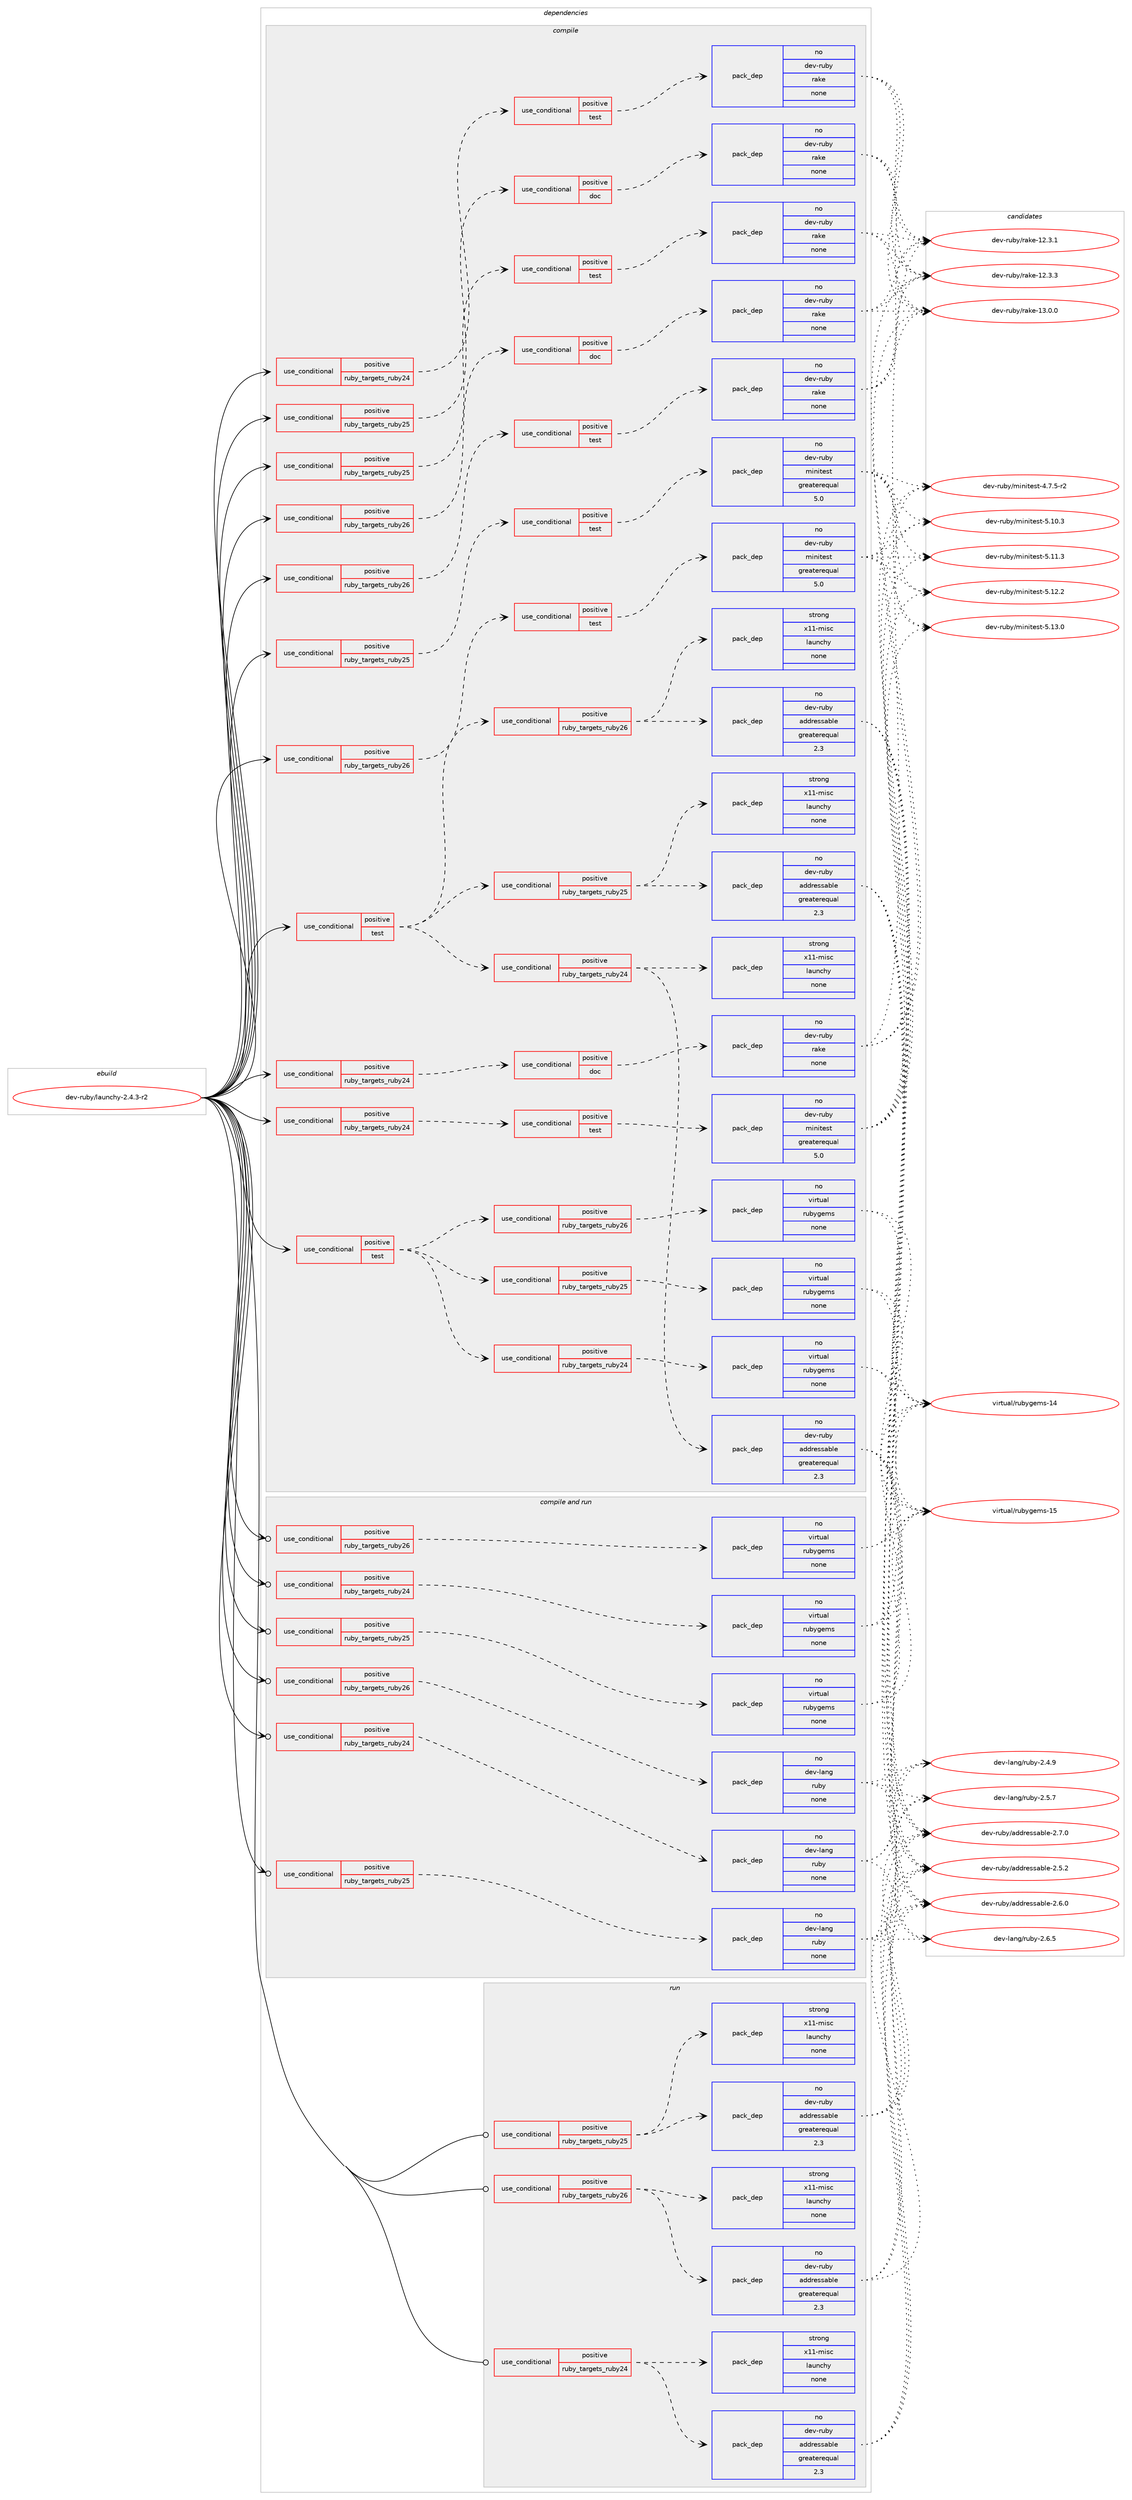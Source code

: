 digraph prolog {

# *************
# Graph options
# *************

newrank=true;
concentrate=true;
compound=true;
graph [rankdir=LR,fontname=Helvetica,fontsize=10,ranksep=1.5];#, ranksep=2.5, nodesep=0.2];
edge  [arrowhead=vee];
node  [fontname=Helvetica,fontsize=10];

# **********
# The ebuild
# **********

subgraph cluster_leftcol {
color=gray;
rank=same;
label=<<i>ebuild</i>>;
id [label="dev-ruby/launchy-2.4.3-r2", color=red, width=4, href="../dev-ruby/launchy-2.4.3-r2.svg"];
}

# ****************
# The dependencies
# ****************

subgraph cluster_midcol {
color=gray;
label=<<i>dependencies</i>>;
subgraph cluster_compile {
fillcolor="#eeeeee";
style=filled;
label=<<i>compile</i>>;
subgraph cond166310 {
dependency692954 [label=<<TABLE BORDER="0" CELLBORDER="1" CELLSPACING="0" CELLPADDING="4"><TR><TD ROWSPAN="3" CELLPADDING="10">use_conditional</TD></TR><TR><TD>positive</TD></TR><TR><TD>ruby_targets_ruby24</TD></TR></TABLE>>, shape=none, color=red];
subgraph cond166311 {
dependency692955 [label=<<TABLE BORDER="0" CELLBORDER="1" CELLSPACING="0" CELLPADDING="4"><TR><TD ROWSPAN="3" CELLPADDING="10">use_conditional</TD></TR><TR><TD>positive</TD></TR><TR><TD>doc</TD></TR></TABLE>>, shape=none, color=red];
subgraph pack514659 {
dependency692956 [label=<<TABLE BORDER="0" CELLBORDER="1" CELLSPACING="0" CELLPADDING="4" WIDTH="220"><TR><TD ROWSPAN="6" CELLPADDING="30">pack_dep</TD></TR><TR><TD WIDTH="110">no</TD></TR><TR><TD>dev-ruby</TD></TR><TR><TD>rake</TD></TR><TR><TD>none</TD></TR><TR><TD></TD></TR></TABLE>>, shape=none, color=blue];
}
dependency692955:e -> dependency692956:w [weight=20,style="dashed",arrowhead="vee"];
}
dependency692954:e -> dependency692955:w [weight=20,style="dashed",arrowhead="vee"];
}
id:e -> dependency692954:w [weight=20,style="solid",arrowhead="vee"];
subgraph cond166312 {
dependency692957 [label=<<TABLE BORDER="0" CELLBORDER="1" CELLSPACING="0" CELLPADDING="4"><TR><TD ROWSPAN="3" CELLPADDING="10">use_conditional</TD></TR><TR><TD>positive</TD></TR><TR><TD>ruby_targets_ruby24</TD></TR></TABLE>>, shape=none, color=red];
subgraph cond166313 {
dependency692958 [label=<<TABLE BORDER="0" CELLBORDER="1" CELLSPACING="0" CELLPADDING="4"><TR><TD ROWSPAN="3" CELLPADDING="10">use_conditional</TD></TR><TR><TD>positive</TD></TR><TR><TD>test</TD></TR></TABLE>>, shape=none, color=red];
subgraph pack514660 {
dependency692959 [label=<<TABLE BORDER="0" CELLBORDER="1" CELLSPACING="0" CELLPADDING="4" WIDTH="220"><TR><TD ROWSPAN="6" CELLPADDING="30">pack_dep</TD></TR><TR><TD WIDTH="110">no</TD></TR><TR><TD>dev-ruby</TD></TR><TR><TD>minitest</TD></TR><TR><TD>greaterequal</TD></TR><TR><TD>5.0</TD></TR></TABLE>>, shape=none, color=blue];
}
dependency692958:e -> dependency692959:w [weight=20,style="dashed",arrowhead="vee"];
}
dependency692957:e -> dependency692958:w [weight=20,style="dashed",arrowhead="vee"];
}
id:e -> dependency692957:w [weight=20,style="solid",arrowhead="vee"];
subgraph cond166314 {
dependency692960 [label=<<TABLE BORDER="0" CELLBORDER="1" CELLSPACING="0" CELLPADDING="4"><TR><TD ROWSPAN="3" CELLPADDING="10">use_conditional</TD></TR><TR><TD>positive</TD></TR><TR><TD>ruby_targets_ruby24</TD></TR></TABLE>>, shape=none, color=red];
subgraph cond166315 {
dependency692961 [label=<<TABLE BORDER="0" CELLBORDER="1" CELLSPACING="0" CELLPADDING="4"><TR><TD ROWSPAN="3" CELLPADDING="10">use_conditional</TD></TR><TR><TD>positive</TD></TR><TR><TD>test</TD></TR></TABLE>>, shape=none, color=red];
subgraph pack514661 {
dependency692962 [label=<<TABLE BORDER="0" CELLBORDER="1" CELLSPACING="0" CELLPADDING="4" WIDTH="220"><TR><TD ROWSPAN="6" CELLPADDING="30">pack_dep</TD></TR><TR><TD WIDTH="110">no</TD></TR><TR><TD>dev-ruby</TD></TR><TR><TD>rake</TD></TR><TR><TD>none</TD></TR><TR><TD></TD></TR></TABLE>>, shape=none, color=blue];
}
dependency692961:e -> dependency692962:w [weight=20,style="dashed",arrowhead="vee"];
}
dependency692960:e -> dependency692961:w [weight=20,style="dashed",arrowhead="vee"];
}
id:e -> dependency692960:w [weight=20,style="solid",arrowhead="vee"];
subgraph cond166316 {
dependency692963 [label=<<TABLE BORDER="0" CELLBORDER="1" CELLSPACING="0" CELLPADDING="4"><TR><TD ROWSPAN="3" CELLPADDING="10">use_conditional</TD></TR><TR><TD>positive</TD></TR><TR><TD>ruby_targets_ruby25</TD></TR></TABLE>>, shape=none, color=red];
subgraph cond166317 {
dependency692964 [label=<<TABLE BORDER="0" CELLBORDER="1" CELLSPACING="0" CELLPADDING="4"><TR><TD ROWSPAN="3" CELLPADDING="10">use_conditional</TD></TR><TR><TD>positive</TD></TR><TR><TD>doc</TD></TR></TABLE>>, shape=none, color=red];
subgraph pack514662 {
dependency692965 [label=<<TABLE BORDER="0" CELLBORDER="1" CELLSPACING="0" CELLPADDING="4" WIDTH="220"><TR><TD ROWSPAN="6" CELLPADDING="30">pack_dep</TD></TR><TR><TD WIDTH="110">no</TD></TR><TR><TD>dev-ruby</TD></TR><TR><TD>rake</TD></TR><TR><TD>none</TD></TR><TR><TD></TD></TR></TABLE>>, shape=none, color=blue];
}
dependency692964:e -> dependency692965:w [weight=20,style="dashed",arrowhead="vee"];
}
dependency692963:e -> dependency692964:w [weight=20,style="dashed",arrowhead="vee"];
}
id:e -> dependency692963:w [weight=20,style="solid",arrowhead="vee"];
subgraph cond166318 {
dependency692966 [label=<<TABLE BORDER="0" CELLBORDER="1" CELLSPACING="0" CELLPADDING="4"><TR><TD ROWSPAN="3" CELLPADDING="10">use_conditional</TD></TR><TR><TD>positive</TD></TR><TR><TD>ruby_targets_ruby25</TD></TR></TABLE>>, shape=none, color=red];
subgraph cond166319 {
dependency692967 [label=<<TABLE BORDER="0" CELLBORDER="1" CELLSPACING="0" CELLPADDING="4"><TR><TD ROWSPAN="3" CELLPADDING="10">use_conditional</TD></TR><TR><TD>positive</TD></TR><TR><TD>test</TD></TR></TABLE>>, shape=none, color=red];
subgraph pack514663 {
dependency692968 [label=<<TABLE BORDER="0" CELLBORDER="1" CELLSPACING="0" CELLPADDING="4" WIDTH="220"><TR><TD ROWSPAN="6" CELLPADDING="30">pack_dep</TD></TR><TR><TD WIDTH="110">no</TD></TR><TR><TD>dev-ruby</TD></TR><TR><TD>minitest</TD></TR><TR><TD>greaterequal</TD></TR><TR><TD>5.0</TD></TR></TABLE>>, shape=none, color=blue];
}
dependency692967:e -> dependency692968:w [weight=20,style="dashed",arrowhead="vee"];
}
dependency692966:e -> dependency692967:w [weight=20,style="dashed",arrowhead="vee"];
}
id:e -> dependency692966:w [weight=20,style="solid",arrowhead="vee"];
subgraph cond166320 {
dependency692969 [label=<<TABLE BORDER="0" CELLBORDER="1" CELLSPACING="0" CELLPADDING="4"><TR><TD ROWSPAN="3" CELLPADDING="10">use_conditional</TD></TR><TR><TD>positive</TD></TR><TR><TD>ruby_targets_ruby25</TD></TR></TABLE>>, shape=none, color=red];
subgraph cond166321 {
dependency692970 [label=<<TABLE BORDER="0" CELLBORDER="1" CELLSPACING="0" CELLPADDING="4"><TR><TD ROWSPAN="3" CELLPADDING="10">use_conditional</TD></TR><TR><TD>positive</TD></TR><TR><TD>test</TD></TR></TABLE>>, shape=none, color=red];
subgraph pack514664 {
dependency692971 [label=<<TABLE BORDER="0" CELLBORDER="1" CELLSPACING="0" CELLPADDING="4" WIDTH="220"><TR><TD ROWSPAN="6" CELLPADDING="30">pack_dep</TD></TR><TR><TD WIDTH="110">no</TD></TR><TR><TD>dev-ruby</TD></TR><TR><TD>rake</TD></TR><TR><TD>none</TD></TR><TR><TD></TD></TR></TABLE>>, shape=none, color=blue];
}
dependency692970:e -> dependency692971:w [weight=20,style="dashed",arrowhead="vee"];
}
dependency692969:e -> dependency692970:w [weight=20,style="dashed",arrowhead="vee"];
}
id:e -> dependency692969:w [weight=20,style="solid",arrowhead="vee"];
subgraph cond166322 {
dependency692972 [label=<<TABLE BORDER="0" CELLBORDER="1" CELLSPACING="0" CELLPADDING="4"><TR><TD ROWSPAN="3" CELLPADDING="10">use_conditional</TD></TR><TR><TD>positive</TD></TR><TR><TD>ruby_targets_ruby26</TD></TR></TABLE>>, shape=none, color=red];
subgraph cond166323 {
dependency692973 [label=<<TABLE BORDER="0" CELLBORDER="1" CELLSPACING="0" CELLPADDING="4"><TR><TD ROWSPAN="3" CELLPADDING="10">use_conditional</TD></TR><TR><TD>positive</TD></TR><TR><TD>doc</TD></TR></TABLE>>, shape=none, color=red];
subgraph pack514665 {
dependency692974 [label=<<TABLE BORDER="0" CELLBORDER="1" CELLSPACING="0" CELLPADDING="4" WIDTH="220"><TR><TD ROWSPAN="6" CELLPADDING="30">pack_dep</TD></TR><TR><TD WIDTH="110">no</TD></TR><TR><TD>dev-ruby</TD></TR><TR><TD>rake</TD></TR><TR><TD>none</TD></TR><TR><TD></TD></TR></TABLE>>, shape=none, color=blue];
}
dependency692973:e -> dependency692974:w [weight=20,style="dashed",arrowhead="vee"];
}
dependency692972:e -> dependency692973:w [weight=20,style="dashed",arrowhead="vee"];
}
id:e -> dependency692972:w [weight=20,style="solid",arrowhead="vee"];
subgraph cond166324 {
dependency692975 [label=<<TABLE BORDER="0" CELLBORDER="1" CELLSPACING="0" CELLPADDING="4"><TR><TD ROWSPAN="3" CELLPADDING="10">use_conditional</TD></TR><TR><TD>positive</TD></TR><TR><TD>ruby_targets_ruby26</TD></TR></TABLE>>, shape=none, color=red];
subgraph cond166325 {
dependency692976 [label=<<TABLE BORDER="0" CELLBORDER="1" CELLSPACING="0" CELLPADDING="4"><TR><TD ROWSPAN="3" CELLPADDING="10">use_conditional</TD></TR><TR><TD>positive</TD></TR><TR><TD>test</TD></TR></TABLE>>, shape=none, color=red];
subgraph pack514666 {
dependency692977 [label=<<TABLE BORDER="0" CELLBORDER="1" CELLSPACING="0" CELLPADDING="4" WIDTH="220"><TR><TD ROWSPAN="6" CELLPADDING="30">pack_dep</TD></TR><TR><TD WIDTH="110">no</TD></TR><TR><TD>dev-ruby</TD></TR><TR><TD>minitest</TD></TR><TR><TD>greaterequal</TD></TR><TR><TD>5.0</TD></TR></TABLE>>, shape=none, color=blue];
}
dependency692976:e -> dependency692977:w [weight=20,style="dashed",arrowhead="vee"];
}
dependency692975:e -> dependency692976:w [weight=20,style="dashed",arrowhead="vee"];
}
id:e -> dependency692975:w [weight=20,style="solid",arrowhead="vee"];
subgraph cond166326 {
dependency692978 [label=<<TABLE BORDER="0" CELLBORDER="1" CELLSPACING="0" CELLPADDING="4"><TR><TD ROWSPAN="3" CELLPADDING="10">use_conditional</TD></TR><TR><TD>positive</TD></TR><TR><TD>ruby_targets_ruby26</TD></TR></TABLE>>, shape=none, color=red];
subgraph cond166327 {
dependency692979 [label=<<TABLE BORDER="0" CELLBORDER="1" CELLSPACING="0" CELLPADDING="4"><TR><TD ROWSPAN="3" CELLPADDING="10">use_conditional</TD></TR><TR><TD>positive</TD></TR><TR><TD>test</TD></TR></TABLE>>, shape=none, color=red];
subgraph pack514667 {
dependency692980 [label=<<TABLE BORDER="0" CELLBORDER="1" CELLSPACING="0" CELLPADDING="4" WIDTH="220"><TR><TD ROWSPAN="6" CELLPADDING="30">pack_dep</TD></TR><TR><TD WIDTH="110">no</TD></TR><TR><TD>dev-ruby</TD></TR><TR><TD>rake</TD></TR><TR><TD>none</TD></TR><TR><TD></TD></TR></TABLE>>, shape=none, color=blue];
}
dependency692979:e -> dependency692980:w [weight=20,style="dashed",arrowhead="vee"];
}
dependency692978:e -> dependency692979:w [weight=20,style="dashed",arrowhead="vee"];
}
id:e -> dependency692978:w [weight=20,style="solid",arrowhead="vee"];
subgraph cond166328 {
dependency692981 [label=<<TABLE BORDER="0" CELLBORDER="1" CELLSPACING="0" CELLPADDING="4"><TR><TD ROWSPAN="3" CELLPADDING="10">use_conditional</TD></TR><TR><TD>positive</TD></TR><TR><TD>test</TD></TR></TABLE>>, shape=none, color=red];
subgraph cond166329 {
dependency692982 [label=<<TABLE BORDER="0" CELLBORDER="1" CELLSPACING="0" CELLPADDING="4"><TR><TD ROWSPAN="3" CELLPADDING="10">use_conditional</TD></TR><TR><TD>positive</TD></TR><TR><TD>ruby_targets_ruby24</TD></TR></TABLE>>, shape=none, color=red];
subgraph pack514668 {
dependency692983 [label=<<TABLE BORDER="0" CELLBORDER="1" CELLSPACING="0" CELLPADDING="4" WIDTH="220"><TR><TD ROWSPAN="6" CELLPADDING="30">pack_dep</TD></TR><TR><TD WIDTH="110">no</TD></TR><TR><TD>dev-ruby</TD></TR><TR><TD>addressable</TD></TR><TR><TD>greaterequal</TD></TR><TR><TD>2.3</TD></TR></TABLE>>, shape=none, color=blue];
}
dependency692982:e -> dependency692983:w [weight=20,style="dashed",arrowhead="vee"];
subgraph pack514669 {
dependency692984 [label=<<TABLE BORDER="0" CELLBORDER="1" CELLSPACING="0" CELLPADDING="4" WIDTH="220"><TR><TD ROWSPAN="6" CELLPADDING="30">pack_dep</TD></TR><TR><TD WIDTH="110">strong</TD></TR><TR><TD>x11-misc</TD></TR><TR><TD>launchy</TD></TR><TR><TD>none</TD></TR><TR><TD></TD></TR></TABLE>>, shape=none, color=blue];
}
dependency692982:e -> dependency692984:w [weight=20,style="dashed",arrowhead="vee"];
}
dependency692981:e -> dependency692982:w [weight=20,style="dashed",arrowhead="vee"];
subgraph cond166330 {
dependency692985 [label=<<TABLE BORDER="0" CELLBORDER="1" CELLSPACING="0" CELLPADDING="4"><TR><TD ROWSPAN="3" CELLPADDING="10">use_conditional</TD></TR><TR><TD>positive</TD></TR><TR><TD>ruby_targets_ruby25</TD></TR></TABLE>>, shape=none, color=red];
subgraph pack514670 {
dependency692986 [label=<<TABLE BORDER="0" CELLBORDER="1" CELLSPACING="0" CELLPADDING="4" WIDTH="220"><TR><TD ROWSPAN="6" CELLPADDING="30">pack_dep</TD></TR><TR><TD WIDTH="110">no</TD></TR><TR><TD>dev-ruby</TD></TR><TR><TD>addressable</TD></TR><TR><TD>greaterequal</TD></TR><TR><TD>2.3</TD></TR></TABLE>>, shape=none, color=blue];
}
dependency692985:e -> dependency692986:w [weight=20,style="dashed",arrowhead="vee"];
subgraph pack514671 {
dependency692987 [label=<<TABLE BORDER="0" CELLBORDER="1" CELLSPACING="0" CELLPADDING="4" WIDTH="220"><TR><TD ROWSPAN="6" CELLPADDING="30">pack_dep</TD></TR><TR><TD WIDTH="110">strong</TD></TR><TR><TD>x11-misc</TD></TR><TR><TD>launchy</TD></TR><TR><TD>none</TD></TR><TR><TD></TD></TR></TABLE>>, shape=none, color=blue];
}
dependency692985:e -> dependency692987:w [weight=20,style="dashed",arrowhead="vee"];
}
dependency692981:e -> dependency692985:w [weight=20,style="dashed",arrowhead="vee"];
subgraph cond166331 {
dependency692988 [label=<<TABLE BORDER="0" CELLBORDER="1" CELLSPACING="0" CELLPADDING="4"><TR><TD ROWSPAN="3" CELLPADDING="10">use_conditional</TD></TR><TR><TD>positive</TD></TR><TR><TD>ruby_targets_ruby26</TD></TR></TABLE>>, shape=none, color=red];
subgraph pack514672 {
dependency692989 [label=<<TABLE BORDER="0" CELLBORDER="1" CELLSPACING="0" CELLPADDING="4" WIDTH="220"><TR><TD ROWSPAN="6" CELLPADDING="30">pack_dep</TD></TR><TR><TD WIDTH="110">no</TD></TR><TR><TD>dev-ruby</TD></TR><TR><TD>addressable</TD></TR><TR><TD>greaterequal</TD></TR><TR><TD>2.3</TD></TR></TABLE>>, shape=none, color=blue];
}
dependency692988:e -> dependency692989:w [weight=20,style="dashed",arrowhead="vee"];
subgraph pack514673 {
dependency692990 [label=<<TABLE BORDER="0" CELLBORDER="1" CELLSPACING="0" CELLPADDING="4" WIDTH="220"><TR><TD ROWSPAN="6" CELLPADDING="30">pack_dep</TD></TR><TR><TD WIDTH="110">strong</TD></TR><TR><TD>x11-misc</TD></TR><TR><TD>launchy</TD></TR><TR><TD>none</TD></TR><TR><TD></TD></TR></TABLE>>, shape=none, color=blue];
}
dependency692988:e -> dependency692990:w [weight=20,style="dashed",arrowhead="vee"];
}
dependency692981:e -> dependency692988:w [weight=20,style="dashed",arrowhead="vee"];
}
id:e -> dependency692981:w [weight=20,style="solid",arrowhead="vee"];
subgraph cond166332 {
dependency692991 [label=<<TABLE BORDER="0" CELLBORDER="1" CELLSPACING="0" CELLPADDING="4"><TR><TD ROWSPAN="3" CELLPADDING="10">use_conditional</TD></TR><TR><TD>positive</TD></TR><TR><TD>test</TD></TR></TABLE>>, shape=none, color=red];
subgraph cond166333 {
dependency692992 [label=<<TABLE BORDER="0" CELLBORDER="1" CELLSPACING="0" CELLPADDING="4"><TR><TD ROWSPAN="3" CELLPADDING="10">use_conditional</TD></TR><TR><TD>positive</TD></TR><TR><TD>ruby_targets_ruby24</TD></TR></TABLE>>, shape=none, color=red];
subgraph pack514674 {
dependency692993 [label=<<TABLE BORDER="0" CELLBORDER="1" CELLSPACING="0" CELLPADDING="4" WIDTH="220"><TR><TD ROWSPAN="6" CELLPADDING="30">pack_dep</TD></TR><TR><TD WIDTH="110">no</TD></TR><TR><TD>virtual</TD></TR><TR><TD>rubygems</TD></TR><TR><TD>none</TD></TR><TR><TD></TD></TR></TABLE>>, shape=none, color=blue];
}
dependency692992:e -> dependency692993:w [weight=20,style="dashed",arrowhead="vee"];
}
dependency692991:e -> dependency692992:w [weight=20,style="dashed",arrowhead="vee"];
subgraph cond166334 {
dependency692994 [label=<<TABLE BORDER="0" CELLBORDER="1" CELLSPACING="0" CELLPADDING="4"><TR><TD ROWSPAN="3" CELLPADDING="10">use_conditional</TD></TR><TR><TD>positive</TD></TR><TR><TD>ruby_targets_ruby25</TD></TR></TABLE>>, shape=none, color=red];
subgraph pack514675 {
dependency692995 [label=<<TABLE BORDER="0" CELLBORDER="1" CELLSPACING="0" CELLPADDING="4" WIDTH="220"><TR><TD ROWSPAN="6" CELLPADDING="30">pack_dep</TD></TR><TR><TD WIDTH="110">no</TD></TR><TR><TD>virtual</TD></TR><TR><TD>rubygems</TD></TR><TR><TD>none</TD></TR><TR><TD></TD></TR></TABLE>>, shape=none, color=blue];
}
dependency692994:e -> dependency692995:w [weight=20,style="dashed",arrowhead="vee"];
}
dependency692991:e -> dependency692994:w [weight=20,style="dashed",arrowhead="vee"];
subgraph cond166335 {
dependency692996 [label=<<TABLE BORDER="0" CELLBORDER="1" CELLSPACING="0" CELLPADDING="4"><TR><TD ROWSPAN="3" CELLPADDING="10">use_conditional</TD></TR><TR><TD>positive</TD></TR><TR><TD>ruby_targets_ruby26</TD></TR></TABLE>>, shape=none, color=red];
subgraph pack514676 {
dependency692997 [label=<<TABLE BORDER="0" CELLBORDER="1" CELLSPACING="0" CELLPADDING="4" WIDTH="220"><TR><TD ROWSPAN="6" CELLPADDING="30">pack_dep</TD></TR><TR><TD WIDTH="110">no</TD></TR><TR><TD>virtual</TD></TR><TR><TD>rubygems</TD></TR><TR><TD>none</TD></TR><TR><TD></TD></TR></TABLE>>, shape=none, color=blue];
}
dependency692996:e -> dependency692997:w [weight=20,style="dashed",arrowhead="vee"];
}
dependency692991:e -> dependency692996:w [weight=20,style="dashed",arrowhead="vee"];
}
id:e -> dependency692991:w [weight=20,style="solid",arrowhead="vee"];
}
subgraph cluster_compileandrun {
fillcolor="#eeeeee";
style=filled;
label=<<i>compile and run</i>>;
subgraph cond166336 {
dependency692998 [label=<<TABLE BORDER="0" CELLBORDER="1" CELLSPACING="0" CELLPADDING="4"><TR><TD ROWSPAN="3" CELLPADDING="10">use_conditional</TD></TR><TR><TD>positive</TD></TR><TR><TD>ruby_targets_ruby24</TD></TR></TABLE>>, shape=none, color=red];
subgraph pack514677 {
dependency692999 [label=<<TABLE BORDER="0" CELLBORDER="1" CELLSPACING="0" CELLPADDING="4" WIDTH="220"><TR><TD ROWSPAN="6" CELLPADDING="30">pack_dep</TD></TR><TR><TD WIDTH="110">no</TD></TR><TR><TD>dev-lang</TD></TR><TR><TD>ruby</TD></TR><TR><TD>none</TD></TR><TR><TD></TD></TR></TABLE>>, shape=none, color=blue];
}
dependency692998:e -> dependency692999:w [weight=20,style="dashed",arrowhead="vee"];
}
id:e -> dependency692998:w [weight=20,style="solid",arrowhead="odotvee"];
subgraph cond166337 {
dependency693000 [label=<<TABLE BORDER="0" CELLBORDER="1" CELLSPACING="0" CELLPADDING="4"><TR><TD ROWSPAN="3" CELLPADDING="10">use_conditional</TD></TR><TR><TD>positive</TD></TR><TR><TD>ruby_targets_ruby24</TD></TR></TABLE>>, shape=none, color=red];
subgraph pack514678 {
dependency693001 [label=<<TABLE BORDER="0" CELLBORDER="1" CELLSPACING="0" CELLPADDING="4" WIDTH="220"><TR><TD ROWSPAN="6" CELLPADDING="30">pack_dep</TD></TR><TR><TD WIDTH="110">no</TD></TR><TR><TD>virtual</TD></TR><TR><TD>rubygems</TD></TR><TR><TD>none</TD></TR><TR><TD></TD></TR></TABLE>>, shape=none, color=blue];
}
dependency693000:e -> dependency693001:w [weight=20,style="dashed",arrowhead="vee"];
}
id:e -> dependency693000:w [weight=20,style="solid",arrowhead="odotvee"];
subgraph cond166338 {
dependency693002 [label=<<TABLE BORDER="0" CELLBORDER="1" CELLSPACING="0" CELLPADDING="4"><TR><TD ROWSPAN="3" CELLPADDING="10">use_conditional</TD></TR><TR><TD>positive</TD></TR><TR><TD>ruby_targets_ruby25</TD></TR></TABLE>>, shape=none, color=red];
subgraph pack514679 {
dependency693003 [label=<<TABLE BORDER="0" CELLBORDER="1" CELLSPACING="0" CELLPADDING="4" WIDTH="220"><TR><TD ROWSPAN="6" CELLPADDING="30">pack_dep</TD></TR><TR><TD WIDTH="110">no</TD></TR><TR><TD>dev-lang</TD></TR><TR><TD>ruby</TD></TR><TR><TD>none</TD></TR><TR><TD></TD></TR></TABLE>>, shape=none, color=blue];
}
dependency693002:e -> dependency693003:w [weight=20,style="dashed",arrowhead="vee"];
}
id:e -> dependency693002:w [weight=20,style="solid",arrowhead="odotvee"];
subgraph cond166339 {
dependency693004 [label=<<TABLE BORDER="0" CELLBORDER="1" CELLSPACING="0" CELLPADDING="4"><TR><TD ROWSPAN="3" CELLPADDING="10">use_conditional</TD></TR><TR><TD>positive</TD></TR><TR><TD>ruby_targets_ruby25</TD></TR></TABLE>>, shape=none, color=red];
subgraph pack514680 {
dependency693005 [label=<<TABLE BORDER="0" CELLBORDER="1" CELLSPACING="0" CELLPADDING="4" WIDTH="220"><TR><TD ROWSPAN="6" CELLPADDING="30">pack_dep</TD></TR><TR><TD WIDTH="110">no</TD></TR><TR><TD>virtual</TD></TR><TR><TD>rubygems</TD></TR><TR><TD>none</TD></TR><TR><TD></TD></TR></TABLE>>, shape=none, color=blue];
}
dependency693004:e -> dependency693005:w [weight=20,style="dashed",arrowhead="vee"];
}
id:e -> dependency693004:w [weight=20,style="solid",arrowhead="odotvee"];
subgraph cond166340 {
dependency693006 [label=<<TABLE BORDER="0" CELLBORDER="1" CELLSPACING="0" CELLPADDING="4"><TR><TD ROWSPAN="3" CELLPADDING="10">use_conditional</TD></TR><TR><TD>positive</TD></TR><TR><TD>ruby_targets_ruby26</TD></TR></TABLE>>, shape=none, color=red];
subgraph pack514681 {
dependency693007 [label=<<TABLE BORDER="0" CELLBORDER="1" CELLSPACING="0" CELLPADDING="4" WIDTH="220"><TR><TD ROWSPAN="6" CELLPADDING="30">pack_dep</TD></TR><TR><TD WIDTH="110">no</TD></TR><TR><TD>dev-lang</TD></TR><TR><TD>ruby</TD></TR><TR><TD>none</TD></TR><TR><TD></TD></TR></TABLE>>, shape=none, color=blue];
}
dependency693006:e -> dependency693007:w [weight=20,style="dashed",arrowhead="vee"];
}
id:e -> dependency693006:w [weight=20,style="solid",arrowhead="odotvee"];
subgraph cond166341 {
dependency693008 [label=<<TABLE BORDER="0" CELLBORDER="1" CELLSPACING="0" CELLPADDING="4"><TR><TD ROWSPAN="3" CELLPADDING="10">use_conditional</TD></TR><TR><TD>positive</TD></TR><TR><TD>ruby_targets_ruby26</TD></TR></TABLE>>, shape=none, color=red];
subgraph pack514682 {
dependency693009 [label=<<TABLE BORDER="0" CELLBORDER="1" CELLSPACING="0" CELLPADDING="4" WIDTH="220"><TR><TD ROWSPAN="6" CELLPADDING="30">pack_dep</TD></TR><TR><TD WIDTH="110">no</TD></TR><TR><TD>virtual</TD></TR><TR><TD>rubygems</TD></TR><TR><TD>none</TD></TR><TR><TD></TD></TR></TABLE>>, shape=none, color=blue];
}
dependency693008:e -> dependency693009:w [weight=20,style="dashed",arrowhead="vee"];
}
id:e -> dependency693008:w [weight=20,style="solid",arrowhead="odotvee"];
}
subgraph cluster_run {
fillcolor="#eeeeee";
style=filled;
label=<<i>run</i>>;
subgraph cond166342 {
dependency693010 [label=<<TABLE BORDER="0" CELLBORDER="1" CELLSPACING="0" CELLPADDING="4"><TR><TD ROWSPAN="3" CELLPADDING="10">use_conditional</TD></TR><TR><TD>positive</TD></TR><TR><TD>ruby_targets_ruby24</TD></TR></TABLE>>, shape=none, color=red];
subgraph pack514683 {
dependency693011 [label=<<TABLE BORDER="0" CELLBORDER="1" CELLSPACING="0" CELLPADDING="4" WIDTH="220"><TR><TD ROWSPAN="6" CELLPADDING="30">pack_dep</TD></TR><TR><TD WIDTH="110">no</TD></TR><TR><TD>dev-ruby</TD></TR><TR><TD>addressable</TD></TR><TR><TD>greaterequal</TD></TR><TR><TD>2.3</TD></TR></TABLE>>, shape=none, color=blue];
}
dependency693010:e -> dependency693011:w [weight=20,style="dashed",arrowhead="vee"];
subgraph pack514684 {
dependency693012 [label=<<TABLE BORDER="0" CELLBORDER="1" CELLSPACING="0" CELLPADDING="4" WIDTH="220"><TR><TD ROWSPAN="6" CELLPADDING="30">pack_dep</TD></TR><TR><TD WIDTH="110">strong</TD></TR><TR><TD>x11-misc</TD></TR><TR><TD>launchy</TD></TR><TR><TD>none</TD></TR><TR><TD></TD></TR></TABLE>>, shape=none, color=blue];
}
dependency693010:e -> dependency693012:w [weight=20,style="dashed",arrowhead="vee"];
}
id:e -> dependency693010:w [weight=20,style="solid",arrowhead="odot"];
subgraph cond166343 {
dependency693013 [label=<<TABLE BORDER="0" CELLBORDER="1" CELLSPACING="0" CELLPADDING="4"><TR><TD ROWSPAN="3" CELLPADDING="10">use_conditional</TD></TR><TR><TD>positive</TD></TR><TR><TD>ruby_targets_ruby25</TD></TR></TABLE>>, shape=none, color=red];
subgraph pack514685 {
dependency693014 [label=<<TABLE BORDER="0" CELLBORDER="1" CELLSPACING="0" CELLPADDING="4" WIDTH="220"><TR><TD ROWSPAN="6" CELLPADDING="30">pack_dep</TD></TR><TR><TD WIDTH="110">no</TD></TR><TR><TD>dev-ruby</TD></TR><TR><TD>addressable</TD></TR><TR><TD>greaterequal</TD></TR><TR><TD>2.3</TD></TR></TABLE>>, shape=none, color=blue];
}
dependency693013:e -> dependency693014:w [weight=20,style="dashed",arrowhead="vee"];
subgraph pack514686 {
dependency693015 [label=<<TABLE BORDER="0" CELLBORDER="1" CELLSPACING="0" CELLPADDING="4" WIDTH="220"><TR><TD ROWSPAN="6" CELLPADDING="30">pack_dep</TD></TR><TR><TD WIDTH="110">strong</TD></TR><TR><TD>x11-misc</TD></TR><TR><TD>launchy</TD></TR><TR><TD>none</TD></TR><TR><TD></TD></TR></TABLE>>, shape=none, color=blue];
}
dependency693013:e -> dependency693015:w [weight=20,style="dashed",arrowhead="vee"];
}
id:e -> dependency693013:w [weight=20,style="solid",arrowhead="odot"];
subgraph cond166344 {
dependency693016 [label=<<TABLE BORDER="0" CELLBORDER="1" CELLSPACING="0" CELLPADDING="4"><TR><TD ROWSPAN="3" CELLPADDING="10">use_conditional</TD></TR><TR><TD>positive</TD></TR><TR><TD>ruby_targets_ruby26</TD></TR></TABLE>>, shape=none, color=red];
subgraph pack514687 {
dependency693017 [label=<<TABLE BORDER="0" CELLBORDER="1" CELLSPACING="0" CELLPADDING="4" WIDTH="220"><TR><TD ROWSPAN="6" CELLPADDING="30">pack_dep</TD></TR><TR><TD WIDTH="110">no</TD></TR><TR><TD>dev-ruby</TD></TR><TR><TD>addressable</TD></TR><TR><TD>greaterequal</TD></TR><TR><TD>2.3</TD></TR></TABLE>>, shape=none, color=blue];
}
dependency693016:e -> dependency693017:w [weight=20,style="dashed",arrowhead="vee"];
subgraph pack514688 {
dependency693018 [label=<<TABLE BORDER="0" CELLBORDER="1" CELLSPACING="0" CELLPADDING="4" WIDTH="220"><TR><TD ROWSPAN="6" CELLPADDING="30">pack_dep</TD></TR><TR><TD WIDTH="110">strong</TD></TR><TR><TD>x11-misc</TD></TR><TR><TD>launchy</TD></TR><TR><TD>none</TD></TR><TR><TD></TD></TR></TABLE>>, shape=none, color=blue];
}
dependency693016:e -> dependency693018:w [weight=20,style="dashed",arrowhead="vee"];
}
id:e -> dependency693016:w [weight=20,style="solid",arrowhead="odot"];
}
}

# **************
# The candidates
# **************

subgraph cluster_choices {
rank=same;
color=gray;
label=<<i>candidates</i>>;

subgraph choice514659 {
color=black;
nodesep=1;
choice1001011184511411798121471149710710145495046514649 [label="dev-ruby/rake-12.3.1", color=red, width=4,href="../dev-ruby/rake-12.3.1.svg"];
choice1001011184511411798121471149710710145495046514651 [label="dev-ruby/rake-12.3.3", color=red, width=4,href="../dev-ruby/rake-12.3.3.svg"];
choice1001011184511411798121471149710710145495146484648 [label="dev-ruby/rake-13.0.0", color=red, width=4,href="../dev-ruby/rake-13.0.0.svg"];
dependency692956:e -> choice1001011184511411798121471149710710145495046514649:w [style=dotted,weight="100"];
dependency692956:e -> choice1001011184511411798121471149710710145495046514651:w [style=dotted,weight="100"];
dependency692956:e -> choice1001011184511411798121471149710710145495146484648:w [style=dotted,weight="100"];
}
subgraph choice514660 {
color=black;
nodesep=1;
choice1001011184511411798121471091051101051161011151164552465546534511450 [label="dev-ruby/minitest-4.7.5-r2", color=red, width=4,href="../dev-ruby/minitest-4.7.5-r2.svg"];
choice10010111845114117981214710910511010511610111511645534649484651 [label="dev-ruby/minitest-5.10.3", color=red, width=4,href="../dev-ruby/minitest-5.10.3.svg"];
choice10010111845114117981214710910511010511610111511645534649494651 [label="dev-ruby/minitest-5.11.3", color=red, width=4,href="../dev-ruby/minitest-5.11.3.svg"];
choice10010111845114117981214710910511010511610111511645534649504650 [label="dev-ruby/minitest-5.12.2", color=red, width=4,href="../dev-ruby/minitest-5.12.2.svg"];
choice10010111845114117981214710910511010511610111511645534649514648 [label="dev-ruby/minitest-5.13.0", color=red, width=4,href="../dev-ruby/minitest-5.13.0.svg"];
dependency692959:e -> choice1001011184511411798121471091051101051161011151164552465546534511450:w [style=dotted,weight="100"];
dependency692959:e -> choice10010111845114117981214710910511010511610111511645534649484651:w [style=dotted,weight="100"];
dependency692959:e -> choice10010111845114117981214710910511010511610111511645534649494651:w [style=dotted,weight="100"];
dependency692959:e -> choice10010111845114117981214710910511010511610111511645534649504650:w [style=dotted,weight="100"];
dependency692959:e -> choice10010111845114117981214710910511010511610111511645534649514648:w [style=dotted,weight="100"];
}
subgraph choice514661 {
color=black;
nodesep=1;
choice1001011184511411798121471149710710145495046514649 [label="dev-ruby/rake-12.3.1", color=red, width=4,href="../dev-ruby/rake-12.3.1.svg"];
choice1001011184511411798121471149710710145495046514651 [label="dev-ruby/rake-12.3.3", color=red, width=4,href="../dev-ruby/rake-12.3.3.svg"];
choice1001011184511411798121471149710710145495146484648 [label="dev-ruby/rake-13.0.0", color=red, width=4,href="../dev-ruby/rake-13.0.0.svg"];
dependency692962:e -> choice1001011184511411798121471149710710145495046514649:w [style=dotted,weight="100"];
dependency692962:e -> choice1001011184511411798121471149710710145495046514651:w [style=dotted,weight="100"];
dependency692962:e -> choice1001011184511411798121471149710710145495146484648:w [style=dotted,weight="100"];
}
subgraph choice514662 {
color=black;
nodesep=1;
choice1001011184511411798121471149710710145495046514649 [label="dev-ruby/rake-12.3.1", color=red, width=4,href="../dev-ruby/rake-12.3.1.svg"];
choice1001011184511411798121471149710710145495046514651 [label="dev-ruby/rake-12.3.3", color=red, width=4,href="../dev-ruby/rake-12.3.3.svg"];
choice1001011184511411798121471149710710145495146484648 [label="dev-ruby/rake-13.0.0", color=red, width=4,href="../dev-ruby/rake-13.0.0.svg"];
dependency692965:e -> choice1001011184511411798121471149710710145495046514649:w [style=dotted,weight="100"];
dependency692965:e -> choice1001011184511411798121471149710710145495046514651:w [style=dotted,weight="100"];
dependency692965:e -> choice1001011184511411798121471149710710145495146484648:w [style=dotted,weight="100"];
}
subgraph choice514663 {
color=black;
nodesep=1;
choice1001011184511411798121471091051101051161011151164552465546534511450 [label="dev-ruby/minitest-4.7.5-r2", color=red, width=4,href="../dev-ruby/minitest-4.7.5-r2.svg"];
choice10010111845114117981214710910511010511610111511645534649484651 [label="dev-ruby/minitest-5.10.3", color=red, width=4,href="../dev-ruby/minitest-5.10.3.svg"];
choice10010111845114117981214710910511010511610111511645534649494651 [label="dev-ruby/minitest-5.11.3", color=red, width=4,href="../dev-ruby/minitest-5.11.3.svg"];
choice10010111845114117981214710910511010511610111511645534649504650 [label="dev-ruby/minitest-5.12.2", color=red, width=4,href="../dev-ruby/minitest-5.12.2.svg"];
choice10010111845114117981214710910511010511610111511645534649514648 [label="dev-ruby/minitest-5.13.0", color=red, width=4,href="../dev-ruby/minitest-5.13.0.svg"];
dependency692968:e -> choice1001011184511411798121471091051101051161011151164552465546534511450:w [style=dotted,weight="100"];
dependency692968:e -> choice10010111845114117981214710910511010511610111511645534649484651:w [style=dotted,weight="100"];
dependency692968:e -> choice10010111845114117981214710910511010511610111511645534649494651:w [style=dotted,weight="100"];
dependency692968:e -> choice10010111845114117981214710910511010511610111511645534649504650:w [style=dotted,weight="100"];
dependency692968:e -> choice10010111845114117981214710910511010511610111511645534649514648:w [style=dotted,weight="100"];
}
subgraph choice514664 {
color=black;
nodesep=1;
choice1001011184511411798121471149710710145495046514649 [label="dev-ruby/rake-12.3.1", color=red, width=4,href="../dev-ruby/rake-12.3.1.svg"];
choice1001011184511411798121471149710710145495046514651 [label="dev-ruby/rake-12.3.3", color=red, width=4,href="../dev-ruby/rake-12.3.3.svg"];
choice1001011184511411798121471149710710145495146484648 [label="dev-ruby/rake-13.0.0", color=red, width=4,href="../dev-ruby/rake-13.0.0.svg"];
dependency692971:e -> choice1001011184511411798121471149710710145495046514649:w [style=dotted,weight="100"];
dependency692971:e -> choice1001011184511411798121471149710710145495046514651:w [style=dotted,weight="100"];
dependency692971:e -> choice1001011184511411798121471149710710145495146484648:w [style=dotted,weight="100"];
}
subgraph choice514665 {
color=black;
nodesep=1;
choice1001011184511411798121471149710710145495046514649 [label="dev-ruby/rake-12.3.1", color=red, width=4,href="../dev-ruby/rake-12.3.1.svg"];
choice1001011184511411798121471149710710145495046514651 [label="dev-ruby/rake-12.3.3", color=red, width=4,href="../dev-ruby/rake-12.3.3.svg"];
choice1001011184511411798121471149710710145495146484648 [label="dev-ruby/rake-13.0.0", color=red, width=4,href="../dev-ruby/rake-13.0.0.svg"];
dependency692974:e -> choice1001011184511411798121471149710710145495046514649:w [style=dotted,weight="100"];
dependency692974:e -> choice1001011184511411798121471149710710145495046514651:w [style=dotted,weight="100"];
dependency692974:e -> choice1001011184511411798121471149710710145495146484648:w [style=dotted,weight="100"];
}
subgraph choice514666 {
color=black;
nodesep=1;
choice1001011184511411798121471091051101051161011151164552465546534511450 [label="dev-ruby/minitest-4.7.5-r2", color=red, width=4,href="../dev-ruby/minitest-4.7.5-r2.svg"];
choice10010111845114117981214710910511010511610111511645534649484651 [label="dev-ruby/minitest-5.10.3", color=red, width=4,href="../dev-ruby/minitest-5.10.3.svg"];
choice10010111845114117981214710910511010511610111511645534649494651 [label="dev-ruby/minitest-5.11.3", color=red, width=4,href="../dev-ruby/minitest-5.11.3.svg"];
choice10010111845114117981214710910511010511610111511645534649504650 [label="dev-ruby/minitest-5.12.2", color=red, width=4,href="../dev-ruby/minitest-5.12.2.svg"];
choice10010111845114117981214710910511010511610111511645534649514648 [label="dev-ruby/minitest-5.13.0", color=red, width=4,href="../dev-ruby/minitest-5.13.0.svg"];
dependency692977:e -> choice1001011184511411798121471091051101051161011151164552465546534511450:w [style=dotted,weight="100"];
dependency692977:e -> choice10010111845114117981214710910511010511610111511645534649484651:w [style=dotted,weight="100"];
dependency692977:e -> choice10010111845114117981214710910511010511610111511645534649494651:w [style=dotted,weight="100"];
dependency692977:e -> choice10010111845114117981214710910511010511610111511645534649504650:w [style=dotted,weight="100"];
dependency692977:e -> choice10010111845114117981214710910511010511610111511645534649514648:w [style=dotted,weight="100"];
}
subgraph choice514667 {
color=black;
nodesep=1;
choice1001011184511411798121471149710710145495046514649 [label="dev-ruby/rake-12.3.1", color=red, width=4,href="../dev-ruby/rake-12.3.1.svg"];
choice1001011184511411798121471149710710145495046514651 [label="dev-ruby/rake-12.3.3", color=red, width=4,href="../dev-ruby/rake-12.3.3.svg"];
choice1001011184511411798121471149710710145495146484648 [label="dev-ruby/rake-13.0.0", color=red, width=4,href="../dev-ruby/rake-13.0.0.svg"];
dependency692980:e -> choice1001011184511411798121471149710710145495046514649:w [style=dotted,weight="100"];
dependency692980:e -> choice1001011184511411798121471149710710145495046514651:w [style=dotted,weight="100"];
dependency692980:e -> choice1001011184511411798121471149710710145495146484648:w [style=dotted,weight="100"];
}
subgraph choice514668 {
color=black;
nodesep=1;
choice100101118451141179812147971001001141011151159798108101455046534650 [label="dev-ruby/addressable-2.5.2", color=red, width=4,href="../dev-ruby/addressable-2.5.2.svg"];
choice100101118451141179812147971001001141011151159798108101455046544648 [label="dev-ruby/addressable-2.6.0", color=red, width=4,href="../dev-ruby/addressable-2.6.0.svg"];
choice100101118451141179812147971001001141011151159798108101455046554648 [label="dev-ruby/addressable-2.7.0", color=red, width=4,href="../dev-ruby/addressable-2.7.0.svg"];
dependency692983:e -> choice100101118451141179812147971001001141011151159798108101455046534650:w [style=dotted,weight="100"];
dependency692983:e -> choice100101118451141179812147971001001141011151159798108101455046544648:w [style=dotted,weight="100"];
dependency692983:e -> choice100101118451141179812147971001001141011151159798108101455046554648:w [style=dotted,weight="100"];
}
subgraph choice514669 {
color=black;
nodesep=1;
}
subgraph choice514670 {
color=black;
nodesep=1;
choice100101118451141179812147971001001141011151159798108101455046534650 [label="dev-ruby/addressable-2.5.2", color=red, width=4,href="../dev-ruby/addressable-2.5.2.svg"];
choice100101118451141179812147971001001141011151159798108101455046544648 [label="dev-ruby/addressable-2.6.0", color=red, width=4,href="../dev-ruby/addressable-2.6.0.svg"];
choice100101118451141179812147971001001141011151159798108101455046554648 [label="dev-ruby/addressable-2.7.0", color=red, width=4,href="../dev-ruby/addressable-2.7.0.svg"];
dependency692986:e -> choice100101118451141179812147971001001141011151159798108101455046534650:w [style=dotted,weight="100"];
dependency692986:e -> choice100101118451141179812147971001001141011151159798108101455046544648:w [style=dotted,weight="100"];
dependency692986:e -> choice100101118451141179812147971001001141011151159798108101455046554648:w [style=dotted,weight="100"];
}
subgraph choice514671 {
color=black;
nodesep=1;
}
subgraph choice514672 {
color=black;
nodesep=1;
choice100101118451141179812147971001001141011151159798108101455046534650 [label="dev-ruby/addressable-2.5.2", color=red, width=4,href="../dev-ruby/addressable-2.5.2.svg"];
choice100101118451141179812147971001001141011151159798108101455046544648 [label="dev-ruby/addressable-2.6.0", color=red, width=4,href="../dev-ruby/addressable-2.6.0.svg"];
choice100101118451141179812147971001001141011151159798108101455046554648 [label="dev-ruby/addressable-2.7.0", color=red, width=4,href="../dev-ruby/addressable-2.7.0.svg"];
dependency692989:e -> choice100101118451141179812147971001001141011151159798108101455046534650:w [style=dotted,weight="100"];
dependency692989:e -> choice100101118451141179812147971001001141011151159798108101455046544648:w [style=dotted,weight="100"];
dependency692989:e -> choice100101118451141179812147971001001141011151159798108101455046554648:w [style=dotted,weight="100"];
}
subgraph choice514673 {
color=black;
nodesep=1;
}
subgraph choice514674 {
color=black;
nodesep=1;
choice118105114116117971084711411798121103101109115454952 [label="virtual/rubygems-14", color=red, width=4,href="../virtual/rubygems-14.svg"];
choice118105114116117971084711411798121103101109115454953 [label="virtual/rubygems-15", color=red, width=4,href="../virtual/rubygems-15.svg"];
dependency692993:e -> choice118105114116117971084711411798121103101109115454952:w [style=dotted,weight="100"];
dependency692993:e -> choice118105114116117971084711411798121103101109115454953:w [style=dotted,weight="100"];
}
subgraph choice514675 {
color=black;
nodesep=1;
choice118105114116117971084711411798121103101109115454952 [label="virtual/rubygems-14", color=red, width=4,href="../virtual/rubygems-14.svg"];
choice118105114116117971084711411798121103101109115454953 [label="virtual/rubygems-15", color=red, width=4,href="../virtual/rubygems-15.svg"];
dependency692995:e -> choice118105114116117971084711411798121103101109115454952:w [style=dotted,weight="100"];
dependency692995:e -> choice118105114116117971084711411798121103101109115454953:w [style=dotted,weight="100"];
}
subgraph choice514676 {
color=black;
nodesep=1;
choice118105114116117971084711411798121103101109115454952 [label="virtual/rubygems-14", color=red, width=4,href="../virtual/rubygems-14.svg"];
choice118105114116117971084711411798121103101109115454953 [label="virtual/rubygems-15", color=red, width=4,href="../virtual/rubygems-15.svg"];
dependency692997:e -> choice118105114116117971084711411798121103101109115454952:w [style=dotted,weight="100"];
dependency692997:e -> choice118105114116117971084711411798121103101109115454953:w [style=dotted,weight="100"];
}
subgraph choice514677 {
color=black;
nodesep=1;
choice10010111845108971101034711411798121455046524657 [label="dev-lang/ruby-2.4.9", color=red, width=4,href="../dev-lang/ruby-2.4.9.svg"];
choice10010111845108971101034711411798121455046534655 [label="dev-lang/ruby-2.5.7", color=red, width=4,href="../dev-lang/ruby-2.5.7.svg"];
choice10010111845108971101034711411798121455046544653 [label="dev-lang/ruby-2.6.5", color=red, width=4,href="../dev-lang/ruby-2.6.5.svg"];
dependency692999:e -> choice10010111845108971101034711411798121455046524657:w [style=dotted,weight="100"];
dependency692999:e -> choice10010111845108971101034711411798121455046534655:w [style=dotted,weight="100"];
dependency692999:e -> choice10010111845108971101034711411798121455046544653:w [style=dotted,weight="100"];
}
subgraph choice514678 {
color=black;
nodesep=1;
choice118105114116117971084711411798121103101109115454952 [label="virtual/rubygems-14", color=red, width=4,href="../virtual/rubygems-14.svg"];
choice118105114116117971084711411798121103101109115454953 [label="virtual/rubygems-15", color=red, width=4,href="../virtual/rubygems-15.svg"];
dependency693001:e -> choice118105114116117971084711411798121103101109115454952:w [style=dotted,weight="100"];
dependency693001:e -> choice118105114116117971084711411798121103101109115454953:w [style=dotted,weight="100"];
}
subgraph choice514679 {
color=black;
nodesep=1;
choice10010111845108971101034711411798121455046524657 [label="dev-lang/ruby-2.4.9", color=red, width=4,href="../dev-lang/ruby-2.4.9.svg"];
choice10010111845108971101034711411798121455046534655 [label="dev-lang/ruby-2.5.7", color=red, width=4,href="../dev-lang/ruby-2.5.7.svg"];
choice10010111845108971101034711411798121455046544653 [label="dev-lang/ruby-2.6.5", color=red, width=4,href="../dev-lang/ruby-2.6.5.svg"];
dependency693003:e -> choice10010111845108971101034711411798121455046524657:w [style=dotted,weight="100"];
dependency693003:e -> choice10010111845108971101034711411798121455046534655:w [style=dotted,weight="100"];
dependency693003:e -> choice10010111845108971101034711411798121455046544653:w [style=dotted,weight="100"];
}
subgraph choice514680 {
color=black;
nodesep=1;
choice118105114116117971084711411798121103101109115454952 [label="virtual/rubygems-14", color=red, width=4,href="../virtual/rubygems-14.svg"];
choice118105114116117971084711411798121103101109115454953 [label="virtual/rubygems-15", color=red, width=4,href="../virtual/rubygems-15.svg"];
dependency693005:e -> choice118105114116117971084711411798121103101109115454952:w [style=dotted,weight="100"];
dependency693005:e -> choice118105114116117971084711411798121103101109115454953:w [style=dotted,weight="100"];
}
subgraph choice514681 {
color=black;
nodesep=1;
choice10010111845108971101034711411798121455046524657 [label="dev-lang/ruby-2.4.9", color=red, width=4,href="../dev-lang/ruby-2.4.9.svg"];
choice10010111845108971101034711411798121455046534655 [label="dev-lang/ruby-2.5.7", color=red, width=4,href="../dev-lang/ruby-2.5.7.svg"];
choice10010111845108971101034711411798121455046544653 [label="dev-lang/ruby-2.6.5", color=red, width=4,href="../dev-lang/ruby-2.6.5.svg"];
dependency693007:e -> choice10010111845108971101034711411798121455046524657:w [style=dotted,weight="100"];
dependency693007:e -> choice10010111845108971101034711411798121455046534655:w [style=dotted,weight="100"];
dependency693007:e -> choice10010111845108971101034711411798121455046544653:w [style=dotted,weight="100"];
}
subgraph choice514682 {
color=black;
nodesep=1;
choice118105114116117971084711411798121103101109115454952 [label="virtual/rubygems-14", color=red, width=4,href="../virtual/rubygems-14.svg"];
choice118105114116117971084711411798121103101109115454953 [label="virtual/rubygems-15", color=red, width=4,href="../virtual/rubygems-15.svg"];
dependency693009:e -> choice118105114116117971084711411798121103101109115454952:w [style=dotted,weight="100"];
dependency693009:e -> choice118105114116117971084711411798121103101109115454953:w [style=dotted,weight="100"];
}
subgraph choice514683 {
color=black;
nodesep=1;
choice100101118451141179812147971001001141011151159798108101455046534650 [label="dev-ruby/addressable-2.5.2", color=red, width=4,href="../dev-ruby/addressable-2.5.2.svg"];
choice100101118451141179812147971001001141011151159798108101455046544648 [label="dev-ruby/addressable-2.6.0", color=red, width=4,href="../dev-ruby/addressable-2.6.0.svg"];
choice100101118451141179812147971001001141011151159798108101455046554648 [label="dev-ruby/addressable-2.7.0", color=red, width=4,href="../dev-ruby/addressable-2.7.0.svg"];
dependency693011:e -> choice100101118451141179812147971001001141011151159798108101455046534650:w [style=dotted,weight="100"];
dependency693011:e -> choice100101118451141179812147971001001141011151159798108101455046544648:w [style=dotted,weight="100"];
dependency693011:e -> choice100101118451141179812147971001001141011151159798108101455046554648:w [style=dotted,weight="100"];
}
subgraph choice514684 {
color=black;
nodesep=1;
}
subgraph choice514685 {
color=black;
nodesep=1;
choice100101118451141179812147971001001141011151159798108101455046534650 [label="dev-ruby/addressable-2.5.2", color=red, width=4,href="../dev-ruby/addressable-2.5.2.svg"];
choice100101118451141179812147971001001141011151159798108101455046544648 [label="dev-ruby/addressable-2.6.0", color=red, width=4,href="../dev-ruby/addressable-2.6.0.svg"];
choice100101118451141179812147971001001141011151159798108101455046554648 [label="dev-ruby/addressable-2.7.0", color=red, width=4,href="../dev-ruby/addressable-2.7.0.svg"];
dependency693014:e -> choice100101118451141179812147971001001141011151159798108101455046534650:w [style=dotted,weight="100"];
dependency693014:e -> choice100101118451141179812147971001001141011151159798108101455046544648:w [style=dotted,weight="100"];
dependency693014:e -> choice100101118451141179812147971001001141011151159798108101455046554648:w [style=dotted,weight="100"];
}
subgraph choice514686 {
color=black;
nodesep=1;
}
subgraph choice514687 {
color=black;
nodesep=1;
choice100101118451141179812147971001001141011151159798108101455046534650 [label="dev-ruby/addressable-2.5.2", color=red, width=4,href="../dev-ruby/addressable-2.5.2.svg"];
choice100101118451141179812147971001001141011151159798108101455046544648 [label="dev-ruby/addressable-2.6.0", color=red, width=4,href="../dev-ruby/addressable-2.6.0.svg"];
choice100101118451141179812147971001001141011151159798108101455046554648 [label="dev-ruby/addressable-2.7.0", color=red, width=4,href="../dev-ruby/addressable-2.7.0.svg"];
dependency693017:e -> choice100101118451141179812147971001001141011151159798108101455046534650:w [style=dotted,weight="100"];
dependency693017:e -> choice100101118451141179812147971001001141011151159798108101455046544648:w [style=dotted,weight="100"];
dependency693017:e -> choice100101118451141179812147971001001141011151159798108101455046554648:w [style=dotted,weight="100"];
}
subgraph choice514688 {
color=black;
nodesep=1;
}
}

}
